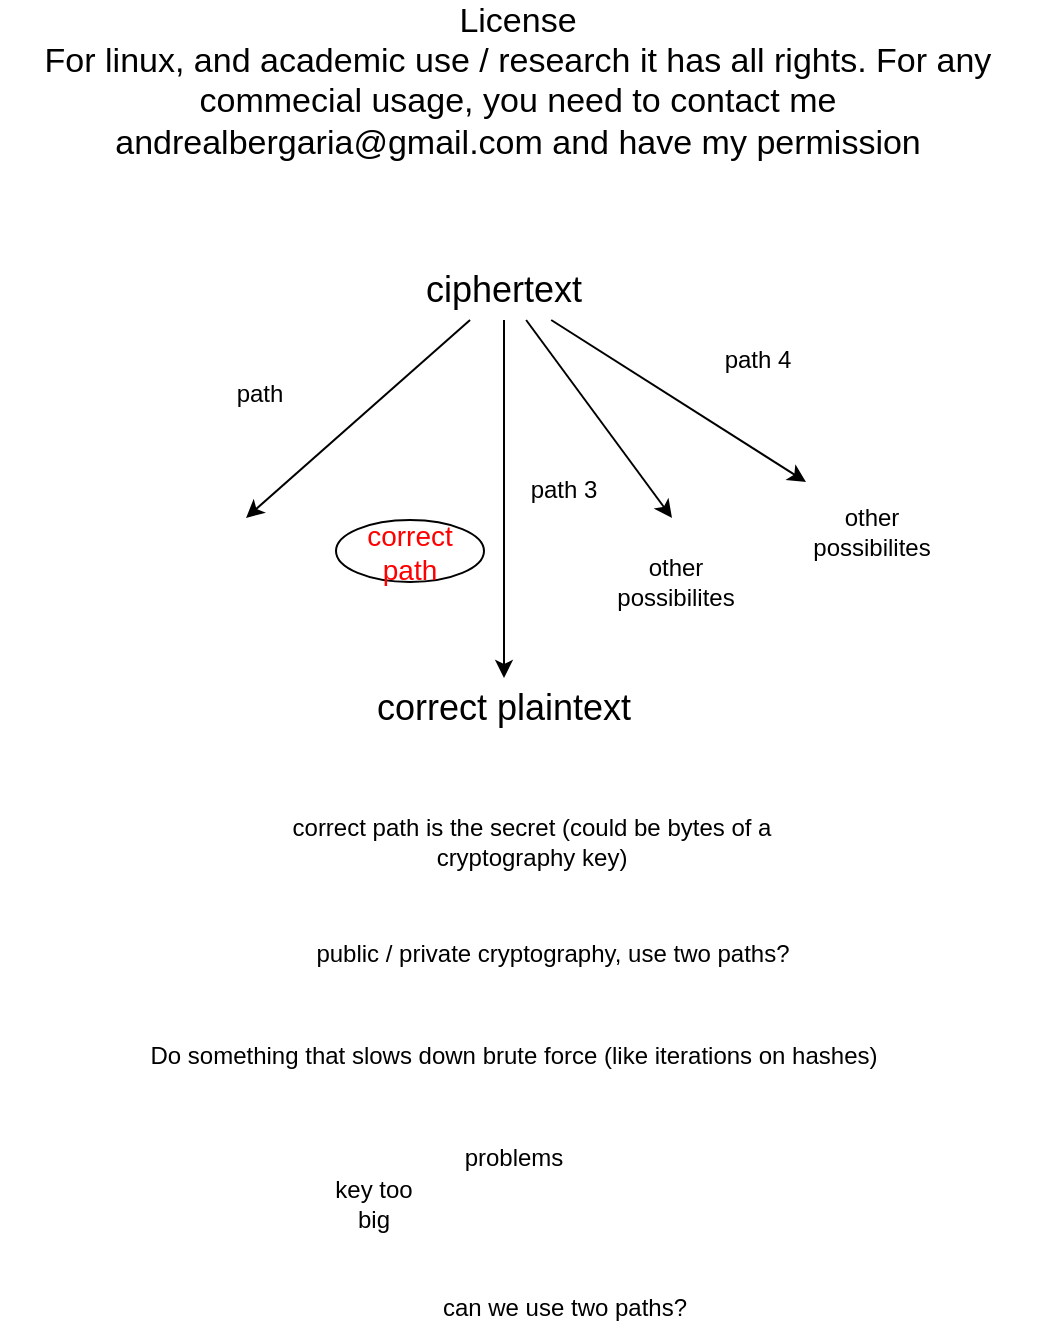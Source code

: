 <mxfile version="28.0.4">
  <diagram name="Page-1" id="vQFD9IHH9OHuP8rZT1yi">
    <mxGraphModel dx="836" dy="786" grid="0" gridSize="10" guides="1" tooltips="1" connect="1" arrows="1" fold="1" page="1" pageScale="1" pageWidth="850" pageHeight="1100" math="0" shadow="0">
      <root>
        <mxCell id="0" />
        <mxCell id="1" parent="0" />
        <mxCell id="BIX7JRqGrBAcpm_5c3oW-1" value="&lt;font style=&quot;font-size: 18px;&quot;&gt;ciphertext&lt;/font&gt;" style="text;html=1;align=center;verticalAlign=middle;whiteSpace=wrap;rounded=0;" parent="1" vertex="1">
          <mxGeometry x="401" y="183" width="60" height="30" as="geometry" />
        </mxCell>
        <mxCell id="BIX7JRqGrBAcpm_5c3oW-2" value="" style="endArrow=classic;html=1;rounded=0;" parent="1" source="BIX7JRqGrBAcpm_5c3oW-1" edge="1">
          <mxGeometry width="50" height="50" relative="1" as="geometry">
            <mxPoint x="527" y="188" as="sourcePoint" />
            <mxPoint x="302" y="312" as="targetPoint" />
          </mxGeometry>
        </mxCell>
        <mxCell id="BIX7JRqGrBAcpm_5c3oW-3" value="" style="endArrow=classic;html=1;rounded=0;" parent="1" source="BIX7JRqGrBAcpm_5c3oW-1" target="BIX7JRqGrBAcpm_5c3oW-12" edge="1">
          <mxGeometry width="50" height="50" relative="1" as="geometry">
            <mxPoint x="497" y="299" as="sourcePoint" />
            <mxPoint x="427" y="318" as="targetPoint" />
          </mxGeometry>
        </mxCell>
        <mxCell id="BIX7JRqGrBAcpm_5c3oW-4" value="" style="endArrow=classic;html=1;rounded=0;" parent="1" source="BIX7JRqGrBAcpm_5c3oW-1" edge="1">
          <mxGeometry width="50" height="50" relative="1" as="geometry">
            <mxPoint x="544" y="267" as="sourcePoint" />
            <mxPoint x="515" y="312" as="targetPoint" />
          </mxGeometry>
        </mxCell>
        <mxCell id="BIX7JRqGrBAcpm_5c3oW-5" value="" style="endArrow=classic;html=1;rounded=0;" parent="1" source="BIX7JRqGrBAcpm_5c3oW-1" edge="1">
          <mxGeometry width="50" height="50" relative="1" as="geometry">
            <mxPoint x="571" y="257" as="sourcePoint" />
            <mxPoint x="582" y="294" as="targetPoint" />
          </mxGeometry>
        </mxCell>
        <mxCell id="BIX7JRqGrBAcpm_5c3oW-6" value="path" style="text;html=1;align=center;verticalAlign=middle;whiteSpace=wrap;rounded=0;" parent="1" vertex="1">
          <mxGeometry x="279" y="235" width="60" height="30" as="geometry" />
        </mxCell>
        <mxCell id="BIX7JRqGrBAcpm_5c3oW-10" value="path 3" style="text;html=1;align=center;verticalAlign=middle;whiteSpace=wrap;rounded=0;" parent="1" vertex="1">
          <mxGeometry x="431" y="283" width="60" height="30" as="geometry" />
        </mxCell>
        <mxCell id="BIX7JRqGrBAcpm_5c3oW-11" value="path 4" style="text;html=1;align=center;verticalAlign=middle;whiteSpace=wrap;rounded=0;" parent="1" vertex="1">
          <mxGeometry x="528" y="218" width="60" height="30" as="geometry" />
        </mxCell>
        <mxCell id="BIX7JRqGrBAcpm_5c3oW-12" value="&lt;font style=&quot;font-size: 18px;&quot;&gt;correct plaintext&lt;/font&gt;" style="text;html=1;align=center;verticalAlign=middle;whiteSpace=wrap;rounded=0;" parent="1" vertex="1">
          <mxGeometry x="270" y="392" width="322" height="30" as="geometry" />
        </mxCell>
        <mxCell id="BIX7JRqGrBAcpm_5c3oW-13" value="other possibilites" style="text;html=1;align=center;verticalAlign=middle;whiteSpace=wrap;rounded=0;" parent="1" vertex="1">
          <mxGeometry x="487" y="329" width="60" height="30" as="geometry" />
        </mxCell>
        <mxCell id="BIX7JRqGrBAcpm_5c3oW-14" value="other possibilites" style="text;html=1;align=center;verticalAlign=middle;whiteSpace=wrap;rounded=0;" parent="1" vertex="1">
          <mxGeometry x="585" y="304" width="60" height="30" as="geometry" />
        </mxCell>
        <mxCell id="BIX7JRqGrBAcpm_5c3oW-15" value="&lt;font style=&quot;font-size: 14px; color: rgb(255, 0, 0);&quot;&gt;correct path&lt;/font&gt;" style="ellipse;whiteSpace=wrap;html=1;" parent="1" vertex="1">
          <mxGeometry x="347" y="313" width="74" height="31" as="geometry" />
        </mxCell>
        <mxCell id="BIX7JRqGrBAcpm_5c3oW-17" value="correct path is the secret (could be bytes of a cryptography key)" style="text;html=1;align=center;verticalAlign=middle;whiteSpace=wrap;rounded=0;" parent="1" vertex="1">
          <mxGeometry x="305" y="459" width="280" height="30" as="geometry" />
        </mxCell>
        <mxCell id="BIX7JRqGrBAcpm_5c3oW-18" value="public / private cryptography, use two paths?" style="text;html=1;align=center;verticalAlign=middle;whiteSpace=wrap;rounded=0;" parent="1" vertex="1">
          <mxGeometry x="266" y="515" width="379" height="30" as="geometry" />
        </mxCell>
        <mxCell id="BIX7JRqGrBAcpm_5c3oW-19" value="Do something that slows down brute force (like iterations on hashes)" style="text;html=1;align=center;verticalAlign=middle;whiteSpace=wrap;rounded=0;" parent="1" vertex="1">
          <mxGeometry x="206" y="566" width="460" height="30" as="geometry" />
        </mxCell>
        <mxCell id="BIX7JRqGrBAcpm_5c3oW-20" value="problems" style="text;html=1;align=center;verticalAlign=middle;whiteSpace=wrap;rounded=0;" parent="1" vertex="1">
          <mxGeometry x="406" y="617" width="60" height="30" as="geometry" />
        </mxCell>
        <mxCell id="BIX7JRqGrBAcpm_5c3oW-21" value="key too big" style="text;html=1;align=center;verticalAlign=middle;whiteSpace=wrap;rounded=0;" parent="1" vertex="1">
          <mxGeometry x="336" y="640" width="60" height="30" as="geometry" />
        </mxCell>
        <mxCell id="VByGxy5mupLnkYwuNrfV-1" value="can we use two paths?" style="text;html=1;align=center;verticalAlign=middle;whiteSpace=wrap;rounded=0;" parent="1" vertex="1">
          <mxGeometry x="339" y="692" width="245" height="30" as="geometry" />
        </mxCell>
        <mxCell id="iM8Ksr491qBUeLYPdLNX-1" value="&lt;font style=&quot;font-size: 17px;&quot;&gt;License&lt;/font&gt;&lt;div&gt;&lt;font style=&quot;font-size: 17px;&quot;&gt;For linux, and academic use / research it has all rights. For any commecial usage, you need to contact me andrealbergaria@gmail.com and have my permission&lt;/font&gt;&lt;/div&gt;&lt;div&gt;&lt;br&gt;&lt;/div&gt;" style="text;html=1;align=center;verticalAlign=middle;whiteSpace=wrap;rounded=0;" vertex="1" parent="1">
          <mxGeometry x="179" y="86" width="518" height="30" as="geometry" />
        </mxCell>
      </root>
    </mxGraphModel>
  </diagram>
</mxfile>
